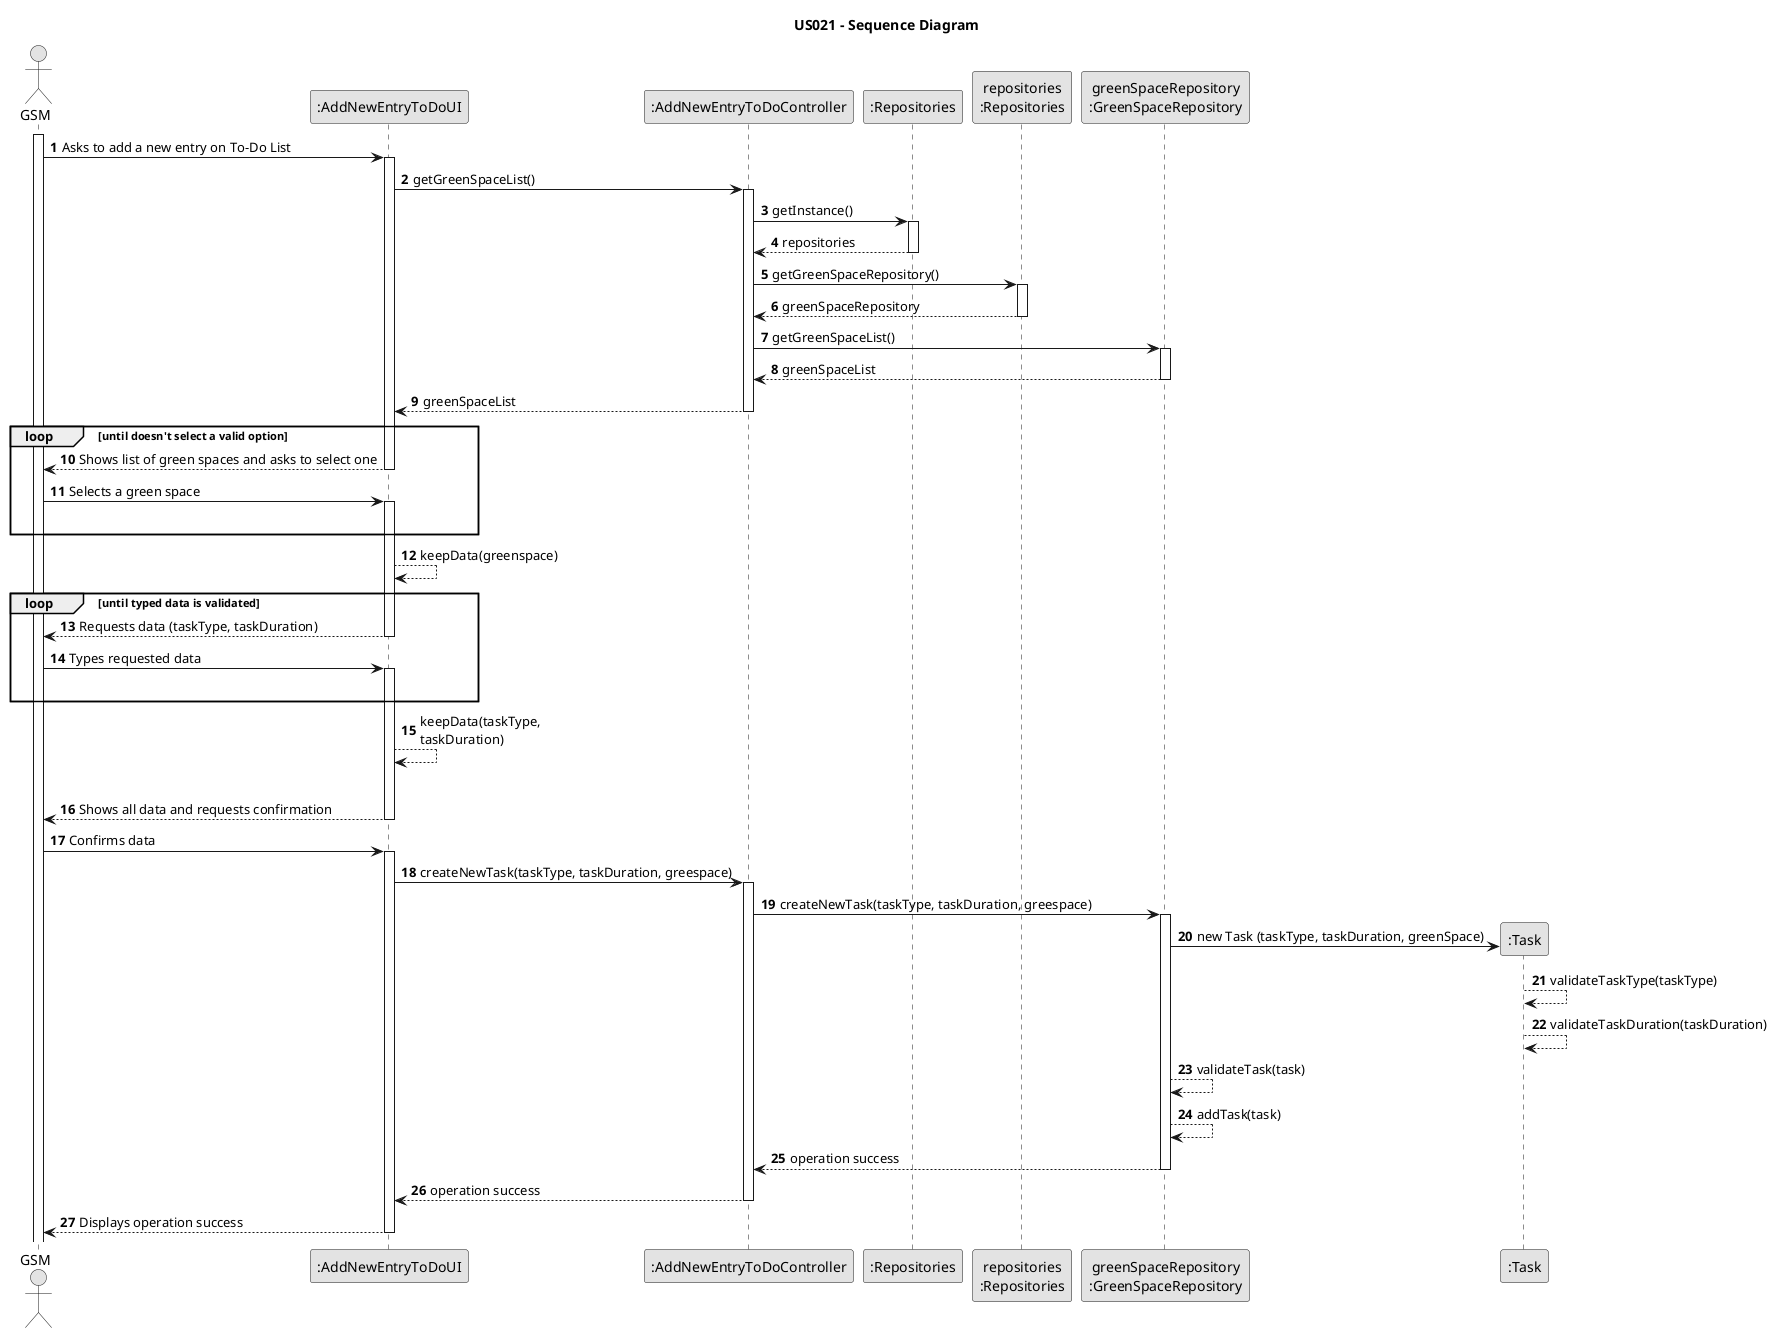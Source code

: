 @startuml
skinparam monochrome true
skinparam packageStyle rectangle
skinparam shadowing false

title US021 - Sequence Diagram

autonumber

actor "GSM" as GSM
participant ":AddNewEntryToDoUI" as UI
participant ":AddNewEntryToDoController" as CTRL
participant ":Repositories" as REPO
participant "repositories\n:Repositories" as REPOInstance
participant "greenSpaceRepository\n:GreenSpaceRepository" as GreenSpaceREPO
participant ":Task" as Task

activate GSM

    GSM -> UI : Asks to add a new entry on To-Do List
    activate UI

    UI -> CTRL : getGreenSpaceList()
    activate CTRL

        CTRL -> REPO : getInstance()
        activate REPO

            REPO --> CTRL : repositories
        deactivate REPO
        CTRL -> REPOInstance: getGreenSpaceRepository()

        activate REPOInstance

            REPOInstance --> CTRL : greenSpaceRepository
        deactivate REPOInstance

        CTRL -> GreenSpaceREPO : getGreenSpaceList()
        activate GreenSpaceREPO
        GreenSpaceREPO --> CTRL : greenSpaceList
        deactivate GreenSpaceREPO








CTRL --> UI : greenSpaceList
    deactivate CTRL


    loop until doesn't select a valid option
                    UI --> GSM : Shows list of green spaces and asks to select one
                deactivate UI

                GSM -> UI : Selects a green space

                activate UI
                |||
                end

            UI --> UI : keepData(greenspace)


    loop until typed data is validated

        UI --> GSM : Requests data (taskType, taskDuration)
    deactivate UI

    GSM -> UI : Types requested data

    activate UI
    |||

    end

        UI --> UI : keepData(taskType,\ntaskDuration)
        |||


                UI --> GSM : Shows all data and requests confirmation
deactivate UI
    GSM -> UI : Confirms data

    activate UI

    UI -> CTRL : createNewTask(taskType, taskDuration, greespace)
    activate CTRL

        CTRL -> GreenSpaceREPO : createNewTask(taskType, taskDuration, greespace)

        activate GreenSpaceREPO

            GreenSpaceREPO -> Task** : new Task (taskType, taskDuration, greenSpace)

            Task --> Task : validateTaskType(taskType)

            Task --> Task : validateTaskDuration(taskDuration)

            GreenSpaceREPO --> GreenSpaceREPO : validateTask(task)

            GreenSpaceREPO --> GreenSpaceREPO : addTask(task)

            GreenSpaceREPO --> CTRL : operation success
            deactivate GreenSpaceREPO
            CTRL --> UI : operation success
            deactivate CTRL
        UI --> GSM : Displays operation success
    deactivate UI

@enduml
